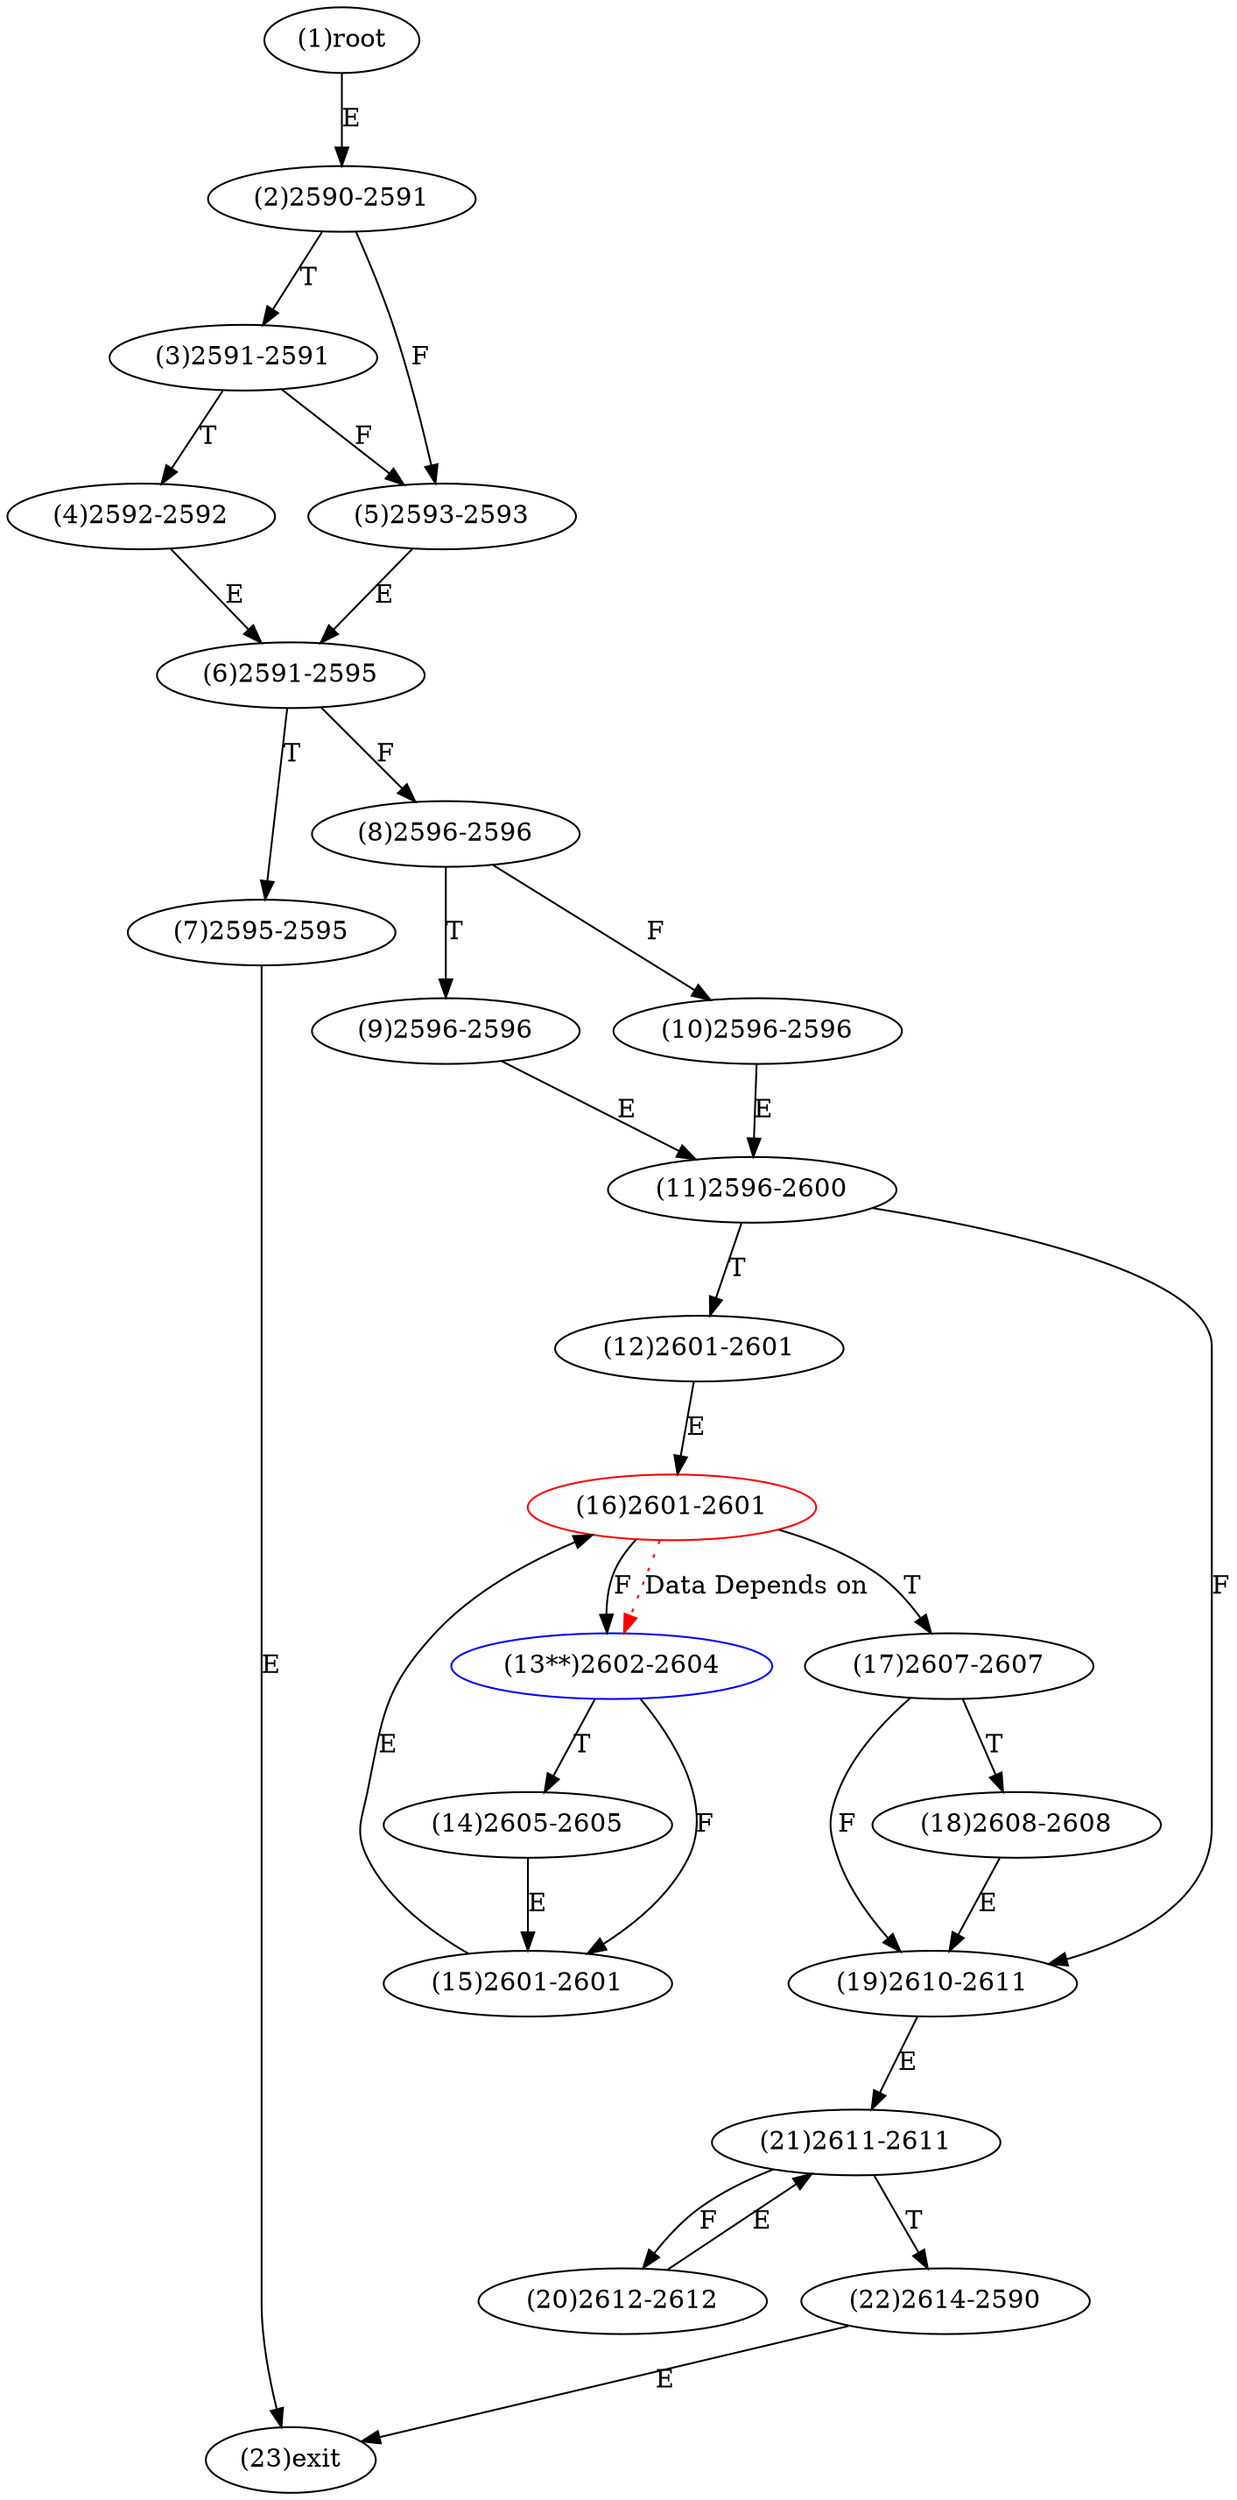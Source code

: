 digraph "" { 
1[ label="(1)root"];
2[ label="(2)2590-2591"];
3[ label="(3)2591-2591"];
4[ label="(4)2592-2592"];
5[ label="(5)2593-2593"];
6[ label="(6)2591-2595"];
7[ label="(7)2595-2595"];
8[ label="(8)2596-2596"];
9[ label="(9)2596-2596"];
10[ label="(10)2596-2596"];
11[ label="(11)2596-2600"];
12[ label="(12)2601-2601"];
13[ label="(13**)2602-2604",color=blue];
14[ label="(14)2605-2605"];
15[ label="(15)2601-2601"];
17[ label="(17)2607-2607"];
16[ label="(16)2601-2601",color=red];
19[ label="(19)2610-2611"];
18[ label="(18)2608-2608"];
21[ label="(21)2611-2611"];
20[ label="(20)2612-2612"];
23[ label="(23)exit"];
22[ label="(22)2614-2590"];
1->2[ label="E"];
2->5[ label="F"];
2->3[ label="T"];
3->5[ label="F"];
3->4[ label="T"];
4->6[ label="E"];
5->6[ label="E"];
6->8[ label="F"];
6->7[ label="T"];
7->23[ label="E"];
8->10[ label="F"];
8->9[ label="T"];
9->11[ label="E"];
10->11[ label="E"];
11->19[ label="F"];
11->12[ label="T"];
12->16[ label="E"];
13->15[ label="F"];
13->14[ label="T"];
14->15[ label="E"];
15->16[ label="E"];
16->13[ label="F"];
16->17[ label="T"];
17->19[ label="F"];
17->18[ label="T"];
18->19[ label="E"];
19->21[ label="E"];
20->21[ label="E"];
21->20[ label="F"];
21->22[ label="T"];
22->23[ label="E"];
16->13[ color="red" label="Data Depends on" style = dotted ];
}